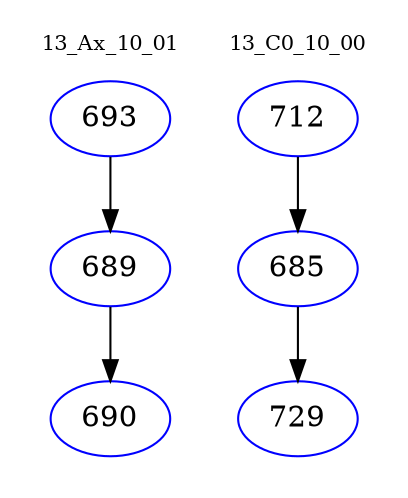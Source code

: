 digraph{
subgraph cluster_0 {
color = white
label = "13_Ax_10_01";
fontsize=10;
T0_693 [label="693", color="blue"]
T0_693 -> T0_689 [color="black"]
T0_689 [label="689", color="blue"]
T0_689 -> T0_690 [color="black"]
T0_690 [label="690", color="blue"]
}
subgraph cluster_1 {
color = white
label = "13_C0_10_00";
fontsize=10;
T1_712 [label="712", color="blue"]
T1_712 -> T1_685 [color="black"]
T1_685 [label="685", color="blue"]
T1_685 -> T1_729 [color="black"]
T1_729 [label="729", color="blue"]
}
}

